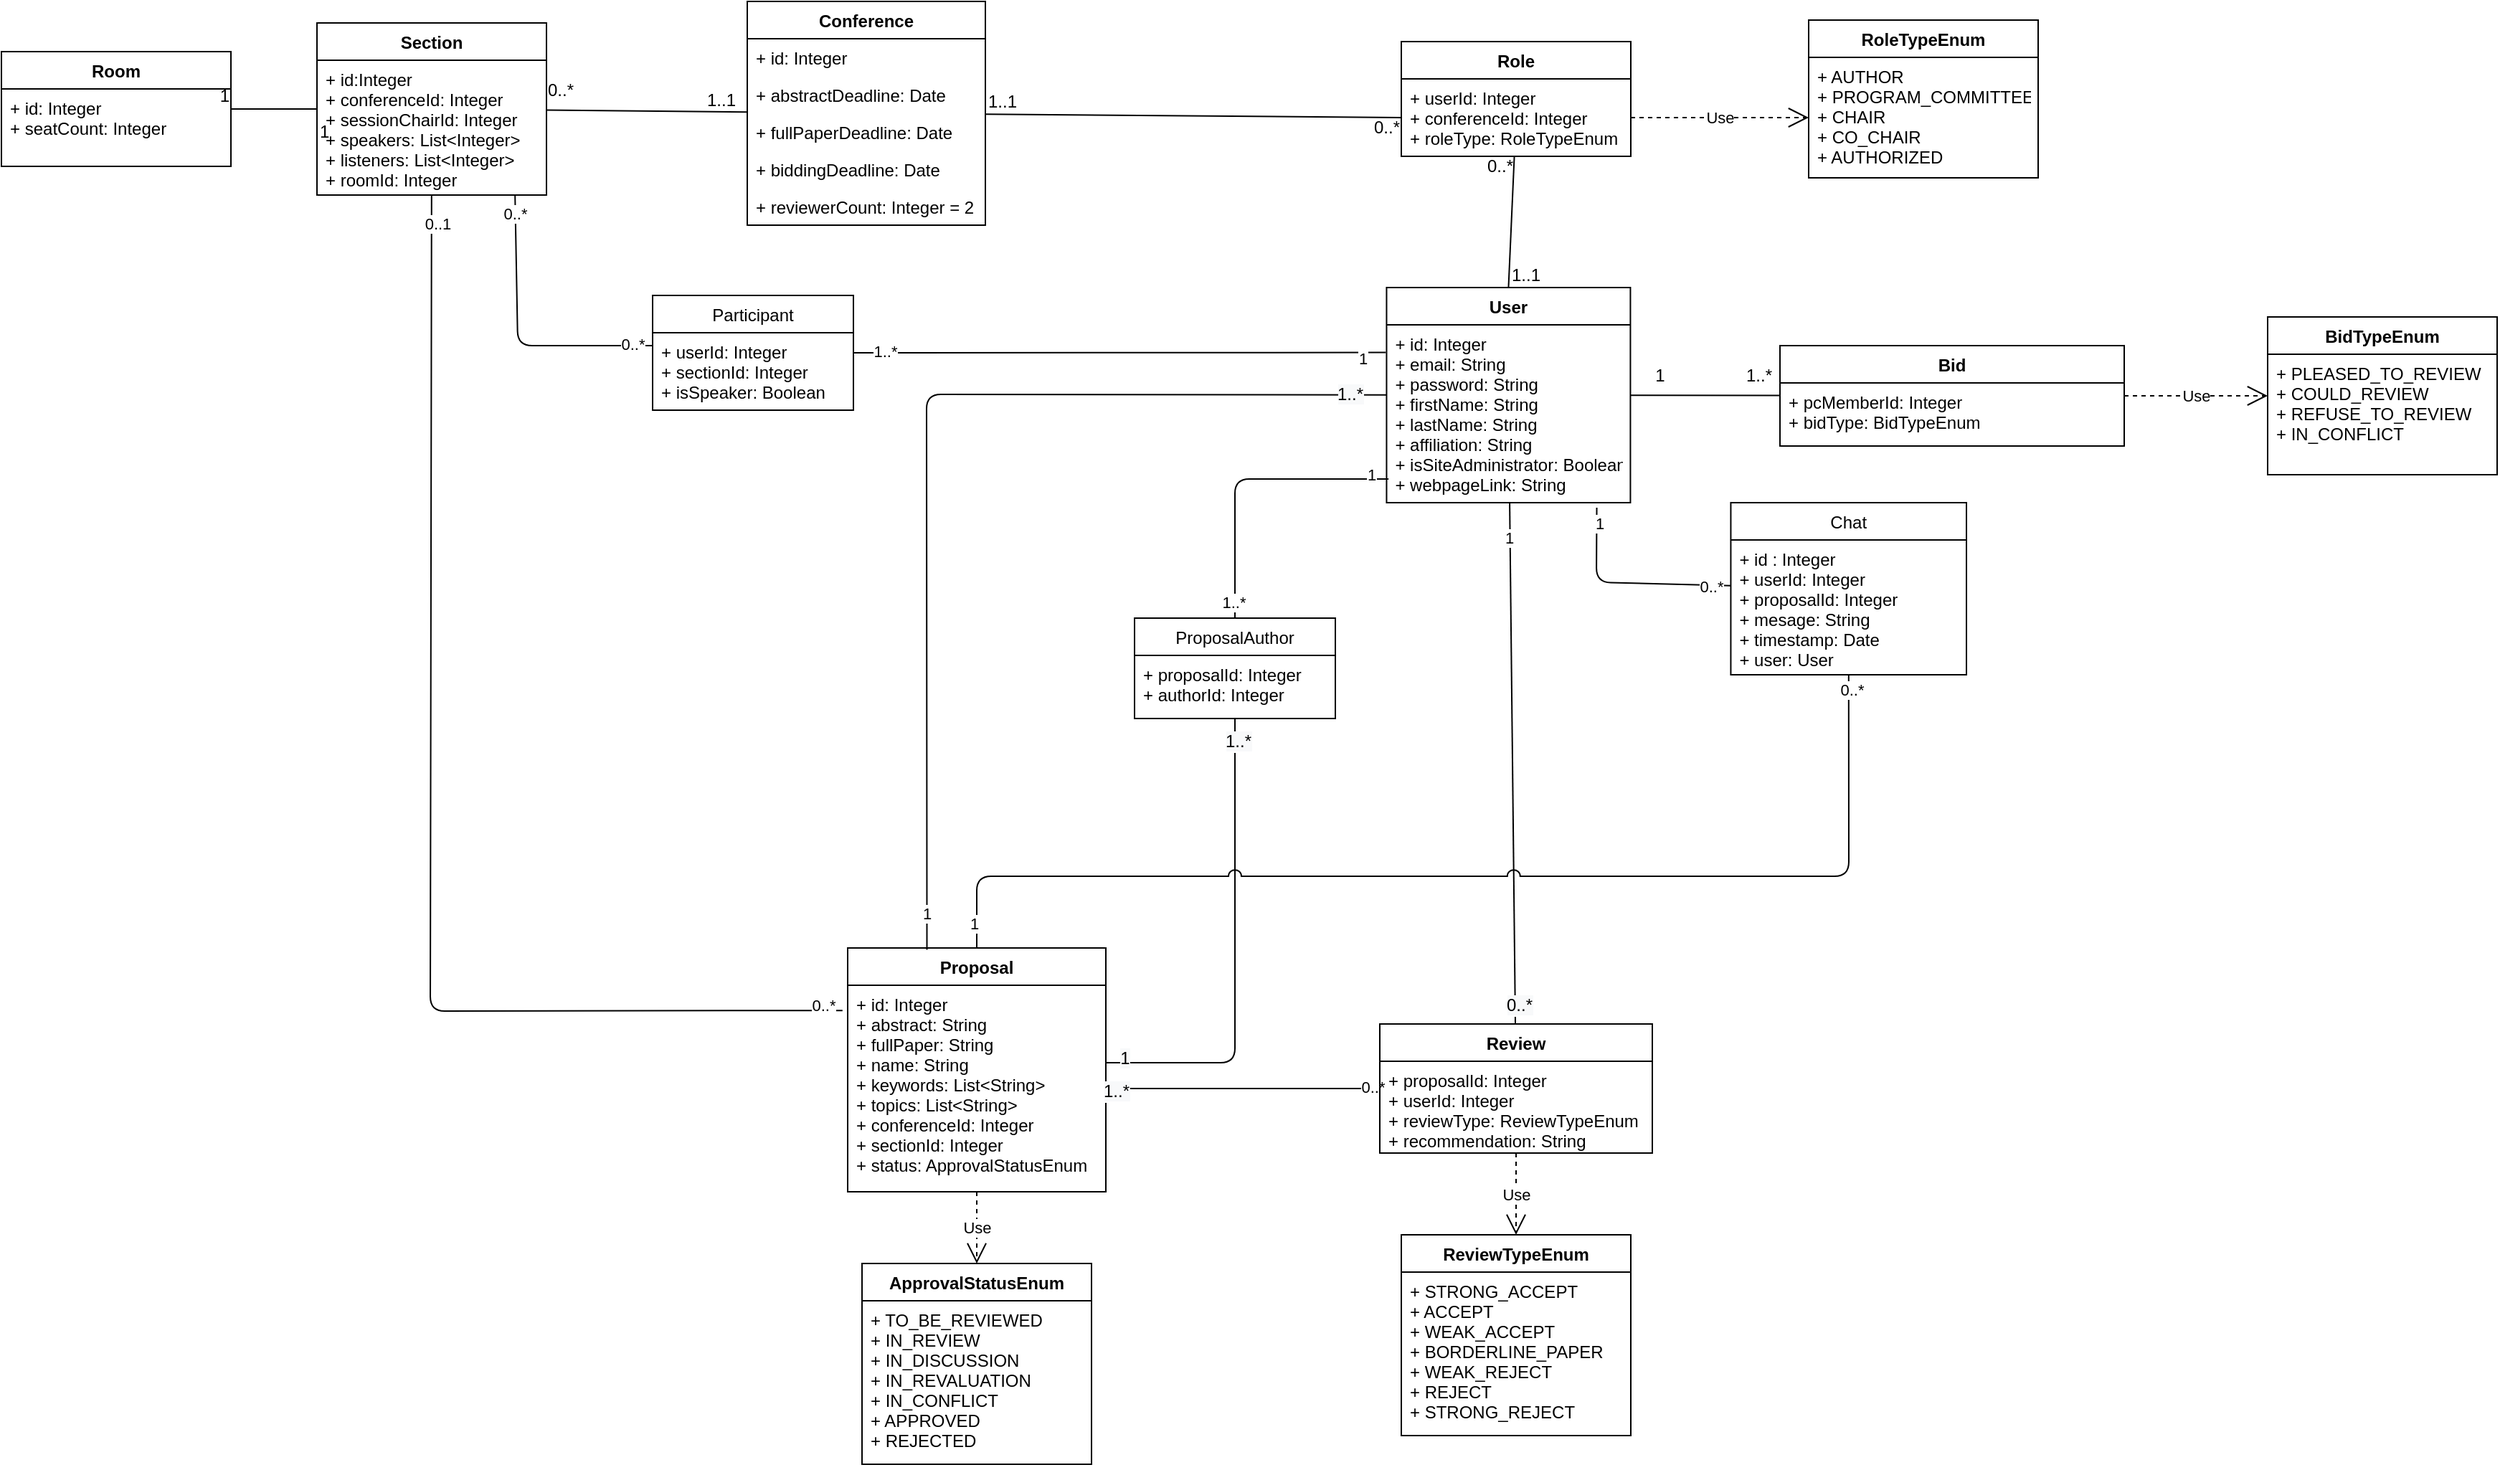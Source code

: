 <mxfile version="14.5.1" type="device" pages="4"><diagram id="GG6AqsygtLDfhbP4mIjr" name="Page-1"><mxGraphModel dx="2078" dy="685" grid="1" gridSize="10" guides="1" tooltips="1" connect="1" arrows="1" fold="1" page="1" pageScale="1" pageWidth="850" pageHeight="1100" math="0" shadow="0"><root><mxCell id="0"/><mxCell id="1" parent="0"/><mxCell id="g834VhNsW87qz59nteJP-1" value="User" style="swimlane;fontStyle=1;align=center;verticalAlign=top;childLayout=stackLayout;horizontal=1;startSize=26;horizontalStack=0;resizeParent=1;resizeParentMax=0;resizeLast=0;collapsible=1;marginBottom=0;" parent="1" vertex="1"><mxGeometry x="485.719" y="1119.449" width="170" height="150" as="geometry"/></mxCell><mxCell id="g834VhNsW87qz59nteJP-2" value="+ id: Integer&#10;+ email: String&#10;+ password: String&#10;+ firstName: String&#10;+ lastName: String&#10;+ affiliation: String&#10;+ isSiteAdministrator: Boolean&#10;+ webpageLink: String" style="text;strokeColor=none;fillColor=none;align=left;verticalAlign=top;spacingLeft=4;spacingRight=4;overflow=hidden;rotatable=0;points=[[0,0.5],[1,0.5]];portConstraint=eastwest;" parent="g834VhNsW87qz59nteJP-1" vertex="1"><mxGeometry y="26" width="170" height="124" as="geometry"/></mxCell><mxCell id="g834VhNsW87qz59nteJP-3" value="Role" style="swimlane;fontStyle=1;align=center;verticalAlign=top;childLayout=stackLayout;horizontal=1;startSize=26;horizontalStack=0;resizeParent=1;resizeParentMax=0;resizeLast=0;collapsible=1;marginBottom=0;" parent="1" vertex="1"><mxGeometry x="496" y="948" width="160" height="80" as="geometry"/></mxCell><mxCell id="g834VhNsW87qz59nteJP-4" value="+ userId: Integer&#10;+ conferenceId: Integer&#10;+ roleType: RoleTypeEnum" style="text;strokeColor=none;fillColor=none;align=left;verticalAlign=top;spacingLeft=4;spacingRight=4;overflow=hidden;rotatable=0;points=[[0,0.5],[1,0.5]];portConstraint=eastwest;" parent="g834VhNsW87qz59nteJP-3" vertex="1"><mxGeometry y="26" width="160" height="54" as="geometry"/></mxCell><mxCell id="g834VhNsW87qz59nteJP-5" value="RoleTypeEnum" style="swimlane;fontStyle=1;align=center;verticalAlign=top;childLayout=stackLayout;horizontal=1;startSize=26;horizontalStack=0;resizeParent=1;resizeParentMax=0;resizeLast=0;collapsible=1;marginBottom=0;" parent="1" vertex="1"><mxGeometry x="779.999" y="932.999" width="160" height="110" as="geometry"/></mxCell><mxCell id="g834VhNsW87qz59nteJP-6" value="+ AUTHOR&#10;+ PROGRAM_COMMITTEE&#10;+ CHAIR&#10;+ CO_CHAIR&#10;+ AUTHORIZED" style="text;strokeColor=none;fillColor=none;align=left;verticalAlign=top;spacingLeft=4;spacingRight=4;overflow=hidden;rotatable=0;points=[[0,0.5],[1,0.5]];portConstraint=eastwest;" parent="g834VhNsW87qz59nteJP-5" vertex="1"><mxGeometry y="26" width="160" height="84" as="geometry"/></mxCell><mxCell id="g834VhNsW87qz59nteJP-7" value="Use" style="endArrow=open;endSize=12;dashed=1;html=1;entryX=0;entryY=0.5;entryDx=0;entryDy=0;exitX=1;exitY=0.5;exitDx=0;exitDy=0;" parent="1" source="g834VhNsW87qz59nteJP-4" target="g834VhNsW87qz59nteJP-6" edge="1"><mxGeometry width="160" relative="1" as="geometry"><mxPoint x="955.719" y="1099.449" as="sourcePoint"/><mxPoint x="1115.719" y="1099.449" as="targetPoint"/></mxGeometry></mxCell><mxCell id="g834VhNsW87qz59nteJP-8" value="" style="endArrow=none;html=1;rounded=0;exitX=0.5;exitY=0;exitDx=0;exitDy=0;" parent="1" source="g834VhNsW87qz59nteJP-1" target="g834VhNsW87qz59nteJP-4" edge="1"><mxGeometry relative="1" as="geometry"><mxPoint x="655.719" y="1189.449" as="sourcePoint"/><mxPoint x="865.719" y="1269.449" as="targetPoint"/></mxGeometry></mxCell><mxCell id="g834VhNsW87qz59nteJP-9" value="1..1" style="resizable=0;html=1;align=left;verticalAlign=bottom;" parent="g834VhNsW87qz59nteJP-8" connectable="0" vertex="1"><mxGeometry x="-1" relative="1" as="geometry"/></mxCell><mxCell id="g834VhNsW87qz59nteJP-10" value="0..*" style="resizable=0;html=1;align=right;verticalAlign=bottom;" parent="g834VhNsW87qz59nteJP-8" connectable="0" vertex="1"><mxGeometry x="1" relative="1" as="geometry"><mxPoint y="15.55" as="offset"/></mxGeometry></mxCell><mxCell id="g834VhNsW87qz59nteJP-11" value="Section" style="swimlane;fontStyle=1;align=center;verticalAlign=top;childLayout=stackLayout;horizontal=1;startSize=26;horizontalStack=0;resizeParent=1;resizeParentMax=0;resizeLast=0;collapsible=1;marginBottom=0;" parent="1" vertex="1"><mxGeometry x="-260.001" y="934.999" width="160" height="120" as="geometry"/></mxCell><mxCell id="g834VhNsW87qz59nteJP-12" value="+ id:Integer&#10;+ conferenceId: Integer&#10;+ sessionChairId: Integer&#10;+ speakers: List&lt;Integer&gt;&#10;+ listeners: List&lt;Integer&gt;&#10;+ roomId: Integer&#10;" style="text;strokeColor=none;fillColor=none;align=left;verticalAlign=top;spacingLeft=4;spacingRight=4;overflow=hidden;rotatable=0;points=[[0,0.5],[1,0.5]];portConstraint=eastwest;" parent="g834VhNsW87qz59nteJP-11" vertex="1"><mxGeometry y="26" width="160" height="94" as="geometry"/></mxCell><mxCell id="g834VhNsW87qz59nteJP-13" value="Room" style="swimlane;fontStyle=1;align=center;verticalAlign=top;childLayout=stackLayout;horizontal=1;startSize=26;horizontalStack=0;resizeParent=1;resizeParentMax=0;resizeLast=0;collapsible=1;marginBottom=0;" parent="1" vertex="1"><mxGeometry x="-480.001" y="954.999" width="160" height="80" as="geometry"/></mxCell><mxCell id="g834VhNsW87qz59nteJP-14" value="+ id: Integer&#10;+ seatCount: Integer&#10;" style="text;strokeColor=none;fillColor=none;align=left;verticalAlign=top;spacingLeft=4;spacingRight=4;overflow=hidden;rotatable=0;points=[[0,0.5],[1,0.5]];portConstraint=eastwest;" parent="g834VhNsW87qz59nteJP-13" vertex="1"><mxGeometry y="26" width="160" height="54" as="geometry"/></mxCell><mxCell id="g834VhNsW87qz59nteJP-15" value="" style="endArrow=none;html=1;rounded=0;" parent="1" target="g834VhNsW87qz59nteJP-13" edge="1" source="g834VhNsW87qz59nteJP-11"><mxGeometry relative="1" as="geometry"><mxPoint x="607" y="883" as="sourcePoint"/><mxPoint x="695.719" y="880.199" as="targetPoint"/></mxGeometry></mxCell><mxCell id="g834VhNsW87qz59nteJP-16" value="1" style="resizable=0;html=1;align=left;verticalAlign=bottom;" parent="g834VhNsW87qz59nteJP-15" connectable="0" vertex="1"><mxGeometry x="-1" relative="1" as="geometry"><mxPoint y="25" as="offset"/></mxGeometry></mxCell><mxCell id="g834VhNsW87qz59nteJP-17" value="1" style="resizable=0;html=1;align=right;verticalAlign=bottom;" parent="g834VhNsW87qz59nteJP-15" connectable="0" vertex="1"><mxGeometry x="1" relative="1" as="geometry"/></mxCell><mxCell id="g834VhNsW87qz59nteJP-18" value="Proposal" style="swimlane;fontStyle=1;align=center;verticalAlign=top;childLayout=stackLayout;horizontal=1;startSize=26;horizontalStack=0;resizeParent=1;resizeParentMax=0;resizeLast=0;collapsible=1;marginBottom=0;" parent="1" vertex="1"><mxGeometry x="109.999" y="1579.999" width="180" height="170" as="geometry"/></mxCell><mxCell id="g834VhNsW87qz59nteJP-19" value="+ id: Integer&#10;+ abstract: String&#10;+ fullPaper: String &#10;+ name: String&#10;+ keywords: List&lt;String&gt;&#10;+ topics: List&lt;String&gt;&#10;+ conferenceId: Integer&#10;+ sectionId: Integer&#10;+ status: ApprovalStatusEnum" style="text;strokeColor=none;fillColor=none;align=left;verticalAlign=top;spacingLeft=4;spacingRight=4;overflow=hidden;rotatable=0;points=[[0,0.5],[1,0.5]];portConstraint=eastwest;" parent="g834VhNsW87qz59nteJP-18" vertex="1"><mxGeometry y="26" width="180" height="144" as="geometry"/></mxCell><mxCell id="g834VhNsW87qz59nteJP-20" value="" style="endArrow=none;html=1;" parent="1" source="g834VhNsW87qz59nteJP-19" target="hiLgAAjqo2p2d0UoPlWK-3" edge="1"><mxGeometry width="50" height="50" relative="1" as="geometry"><mxPoint x="535.719" y="1369.449" as="sourcePoint"/><mxPoint x="200" y="1190" as="targetPoint"/></mxGeometry></mxCell><mxCell id="1naUKeg1h9fFVCs8XOtW-30" value="&lt;span style=&quot;font-size: 12px ; background-color: rgb(248 , 249 , 250)&quot;&gt;1..*&lt;/span&gt;" style="edgeLabel;html=1;align=center;verticalAlign=middle;resizable=0;points=[];" vertex="1" connectable="0" parent="g834VhNsW87qz59nteJP-20"><mxGeometry x="-0.928" y="-2" relative="1" as="geometry"><mxPoint as="offset"/></mxGeometry></mxCell><mxCell id="1naUKeg1h9fFVCs8XOtW-34" value="0..*" style="edgeLabel;html=1;align=center;verticalAlign=middle;resizable=0;points=[];" vertex="1" connectable="0" parent="g834VhNsW87qz59nteJP-20"><mxGeometry x="0.946" y="1" relative="1" as="geometry"><mxPoint as="offset"/></mxGeometry></mxCell><mxCell id="KxZNjayiXMGlEHQeYQtg-1" value="Conference" style="swimlane;fontStyle=1;childLayout=stackLayout;horizontal=1;startSize=26;fillColor=none;horizontalStack=0;resizeParent=1;resizeParentMax=0;resizeLast=0;collapsible=1;marginBottom=0;" parent="1" vertex="1"><mxGeometry x="40" y="920" width="166" height="156" as="geometry"/></mxCell><mxCell id="KxZNjayiXMGlEHQeYQtg-2" value="+ id: Integer" style="text;strokeColor=none;fillColor=none;align=left;verticalAlign=top;spacingLeft=4;spacingRight=4;overflow=hidden;rotatable=0;points=[[0,0.5],[1,0.5]];portConstraint=eastwest;" parent="KxZNjayiXMGlEHQeYQtg-1" vertex="1"><mxGeometry y="26" width="166" height="26" as="geometry"/></mxCell><mxCell id="KxZNjayiXMGlEHQeYQtg-5" value="+ abstractDeadline: Date" style="text;strokeColor=none;fillColor=none;align=left;verticalAlign=top;spacingLeft=4;spacingRight=4;overflow=hidden;rotatable=0;points=[[0,0.5],[1,0.5]];portConstraint=eastwest;" parent="KxZNjayiXMGlEHQeYQtg-1" vertex="1"><mxGeometry y="52" width="166" height="26" as="geometry"/></mxCell><mxCell id="KxZNjayiXMGlEHQeYQtg-6" value="+ fullPaperDeadline: Date" style="text;strokeColor=none;fillColor=none;align=left;verticalAlign=top;spacingLeft=4;spacingRight=4;overflow=hidden;rotatable=0;points=[[0,0.5],[1,0.5]];portConstraint=eastwest;" parent="KxZNjayiXMGlEHQeYQtg-1" vertex="1"><mxGeometry y="78" width="166" height="26" as="geometry"/></mxCell><mxCell id="KxZNjayiXMGlEHQeYQtg-7" value="+ biddingDeadline: Date" style="text;strokeColor=none;fillColor=none;align=left;verticalAlign=top;spacingLeft=4;spacingRight=4;overflow=hidden;rotatable=0;points=[[0,0.5],[1,0.5]];portConstraint=eastwest;" parent="KxZNjayiXMGlEHQeYQtg-1" vertex="1"><mxGeometry y="104" width="166" height="26" as="geometry"/></mxCell><mxCell id="KxZNjayiXMGlEHQeYQtg-8" value="+ reviewerCount: Integer = 2" style="text;strokeColor=none;fillColor=none;align=left;verticalAlign=top;spacingLeft=4;spacingRight=4;overflow=hidden;rotatable=0;points=[[0,0.5],[1,0.5]];portConstraint=eastwest;" parent="KxZNjayiXMGlEHQeYQtg-1" vertex="1"><mxGeometry y="130" width="166" height="26" as="geometry"/></mxCell><mxCell id="KxZNjayiXMGlEHQeYQtg-9" value="" style="endArrow=none;html=1;rounded=0;entryX=0;entryY=0.5;entryDx=0;entryDy=0;" parent="1" source="KxZNjayiXMGlEHQeYQtg-1" target="g834VhNsW87qz59nteJP-4" edge="1"><mxGeometry relative="1" as="geometry"><mxPoint x="409.999" y="1073.949" as="sourcePoint"/><mxPoint x="410.0" y="1008.95" as="targetPoint"/></mxGeometry></mxCell><mxCell id="KxZNjayiXMGlEHQeYQtg-10" value="1..1" style="resizable=0;html=1;align=left;verticalAlign=bottom;" parent="KxZNjayiXMGlEHQeYQtg-9" connectable="0" vertex="1"><mxGeometry x="-1" relative="1" as="geometry"/></mxCell><mxCell id="KxZNjayiXMGlEHQeYQtg-11" value="0..*" style="resizable=0;html=1;align=right;verticalAlign=bottom;" parent="KxZNjayiXMGlEHQeYQtg-9" connectable="0" vertex="1"><mxGeometry x="1" relative="1" as="geometry"><mxPoint y="15.55" as="offset"/></mxGeometry></mxCell><mxCell id="KxZNjayiXMGlEHQeYQtg-14" value="" style="endArrow=none;html=1;rounded=0;" parent="1" source="KxZNjayiXMGlEHQeYQtg-1" target="g834VhNsW87qz59nteJP-11" edge="1"><mxGeometry relative="1" as="geometry"><mxPoint x="252.499" y="949.999" as="sourcePoint"/><mxPoint x="252.5" y="885" as="targetPoint"/><Array as="points"/></mxGeometry></mxCell><mxCell id="KxZNjayiXMGlEHQeYQtg-15" value="1..1" style="resizable=0;html=1;align=left;verticalAlign=bottom;" parent="KxZNjayiXMGlEHQeYQtg-14" connectable="0" vertex="1"><mxGeometry x="-1" relative="1" as="geometry"><mxPoint x="-30" as="offset"/></mxGeometry></mxCell><mxCell id="KxZNjayiXMGlEHQeYQtg-16" value="0..*" style="resizable=0;html=1;align=right;verticalAlign=bottom;" parent="KxZNjayiXMGlEHQeYQtg-14" connectable="0" vertex="1"><mxGeometry x="1" relative="1" as="geometry"><mxPoint x="19.99" y="-5.79" as="offset"/></mxGeometry></mxCell><mxCell id="hiLgAAjqo2p2d0UoPlWK-1" value="Bid" style="swimlane;fontStyle=1;align=center;verticalAlign=top;childLayout=stackLayout;horizontal=1;startSize=26;horizontalStack=0;resizeParent=1;resizeParentMax=0;resizeLast=0;collapsible=1;marginBottom=0;" parent="1" vertex="1"><mxGeometry x="760" y="1160" width="240" height="70" as="geometry"/></mxCell><mxCell id="hiLgAAjqo2p2d0UoPlWK-2" value="+ pcMemberId: Integer&#10;+ bidType: BidTypeEnum" style="text;strokeColor=none;fillColor=none;align=left;verticalAlign=top;spacingLeft=4;spacingRight=4;overflow=hidden;rotatable=0;points=[[0,0.5],[1,0.5]];portConstraint=eastwest;" parent="hiLgAAjqo2p2d0UoPlWK-1" vertex="1"><mxGeometry y="26" width="240" height="44" as="geometry"/></mxCell><mxCell id="hiLgAAjqo2p2d0UoPlWK-3" value="Review" style="swimlane;fontStyle=1;align=center;verticalAlign=top;childLayout=stackLayout;horizontal=1;startSize=26;horizontalStack=0;resizeParent=1;resizeParentMax=0;resizeLast=0;collapsible=1;marginBottom=0;" parent="1" vertex="1"><mxGeometry x="481" y="1633" width="190" height="90" as="geometry"/></mxCell><mxCell id="hiLgAAjqo2p2d0UoPlWK-4" value="+ proposalId: Integer&#10;+ userId: Integer&#10;+ reviewType: ReviewTypeEnum&#10;+ recommendation: String" style="text;strokeColor=none;fillColor=none;align=left;verticalAlign=top;spacingLeft=4;spacingRight=4;overflow=hidden;rotatable=0;points=[[0,0.5],[1,0.5]];portConstraint=eastwest;" parent="hiLgAAjqo2p2d0UoPlWK-3" vertex="1"><mxGeometry y="26" width="190" height="64" as="geometry"/></mxCell><mxCell id="hiLgAAjqo2p2d0UoPlWK-5" value="ReviewTypeEnum" style="swimlane;fontStyle=1;align=center;verticalAlign=top;childLayout=stackLayout;horizontal=1;startSize=26;horizontalStack=0;resizeParent=1;resizeParentMax=0;resizeLast=0;collapsible=1;marginBottom=0;" parent="1" vertex="1"><mxGeometry x="496" y="1780" width="160" height="140" as="geometry"/></mxCell><mxCell id="hiLgAAjqo2p2d0UoPlWK-6" value="+ STRONG_ACCEPT&#10;+ ACCEPT&#10;+ WEAK_ACCEPT&#10;+ BORDERLINE_PAPER&#10;+ WEAK_REJECT&#10;+ REJECT&#10;+ STRONG_REJECT" style="text;strokeColor=none;fillColor=none;align=left;verticalAlign=top;spacingLeft=4;spacingRight=4;overflow=hidden;rotatable=0;points=[[0,0.5],[1,0.5]];portConstraint=eastwest;" parent="hiLgAAjqo2p2d0UoPlWK-5" vertex="1"><mxGeometry y="26" width="160" height="114" as="geometry"/></mxCell><mxCell id="hiLgAAjqo2p2d0UoPlWK-7" value="Use" style="endArrow=open;endSize=12;dashed=1;html=1;" parent="1" source="hiLgAAjqo2p2d0UoPlWK-3" target="hiLgAAjqo2p2d0UoPlWK-5" edge="1"><mxGeometry width="160" relative="1" as="geometry"><mxPoint x="953" y="951.45" as="sourcePoint"/><mxPoint x="1113" y="951.45" as="targetPoint"/></mxGeometry></mxCell><mxCell id="hiLgAAjqo2p2d0UoPlWK-8" value="BidTypeEnum" style="swimlane;fontStyle=1;align=center;verticalAlign=top;childLayout=stackLayout;horizontal=1;startSize=26;horizontalStack=0;resizeParent=1;resizeParentMax=0;resizeLast=0;collapsible=1;marginBottom=0;" parent="1" vertex="1"><mxGeometry x="1100" y="1140" width="160" height="110" as="geometry"/></mxCell><mxCell id="hiLgAAjqo2p2d0UoPlWK-9" value="+ PLEASED_TO_REVIEW&#10;+ COULD_REVIEW&#10;+ REFUSE_TO_REVIEW&#10;+ IN_CONFLICT" style="text;strokeColor=none;fillColor=none;align=left;verticalAlign=top;spacingLeft=4;spacingRight=4;overflow=hidden;rotatable=0;points=[[0,0.5],[1,0.5]];portConstraint=eastwest;" parent="hiLgAAjqo2p2d0UoPlWK-8" vertex="1"><mxGeometry y="26" width="160" height="84" as="geometry"/></mxCell><mxCell id="hiLgAAjqo2p2d0UoPlWK-10" value="Use" style="endArrow=open;endSize=12;dashed=1;html=1;" parent="1" source="hiLgAAjqo2p2d0UoPlWK-1" target="hiLgAAjqo2p2d0UoPlWK-8" edge="1"><mxGeometry width="160" relative="1" as="geometry"><mxPoint x="1223" y="1031.45" as="sourcePoint"/><mxPoint x="1383" y="1031.45" as="targetPoint"/></mxGeometry></mxCell><mxCell id="hiLgAAjqo2p2d0UoPlWK-13" value="" style="endArrow=none;html=1;" parent="1" source="g834VhNsW87qz59nteJP-1" target="hiLgAAjqo2p2d0UoPlWK-1" edge="1"><mxGeometry width="50" height="50" relative="1" as="geometry"><mxPoint x="1423" y="1171.45" as="sourcePoint"/><mxPoint x="1353" y="1091.45" as="targetPoint"/></mxGeometry></mxCell><mxCell id="hiLgAAjqo2p2d0UoPlWK-14" value="1" style="text;html=1;align=center;verticalAlign=middle;resizable=0;points=[];autosize=1;" parent="1" vertex="1"><mxGeometry x="665.72" y="1171.45" width="20" height="20" as="geometry"/></mxCell><mxCell id="hiLgAAjqo2p2d0UoPlWK-15" value="1..*" style="text;html=1;align=center;verticalAlign=middle;resizable=0;points=[];autosize=1;" parent="1" vertex="1"><mxGeometry x="730" y="1171.45" width="30" height="20" as="geometry"/></mxCell><mxCell id="hiLgAAjqo2p2d0UoPlWK-16" value="" style="endArrow=none;html=1;" parent="1" source="hiLgAAjqo2p2d0UoPlWK-3" target="g834VhNsW87qz59nteJP-1" edge="1"><mxGeometry width="50" height="50" relative="1" as="geometry"><mxPoint x="280" y="1260" as="sourcePoint"/><mxPoint x="330" y="1210" as="targetPoint"/></mxGeometry></mxCell><mxCell id="1naUKeg1h9fFVCs8XOtW-28" value="&lt;span style=&quot;font-size: 12px ; background-color: rgb(248 , 249 , 250)&quot;&gt;0..*&lt;/span&gt;" style="edgeLabel;html=1;align=center;verticalAlign=middle;resizable=0;points=[];" vertex="1" connectable="0" parent="hiLgAAjqo2p2d0UoPlWK-16"><mxGeometry x="-0.928" y="-2" relative="1" as="geometry"><mxPoint as="offset"/></mxGeometry></mxCell><mxCell id="1naUKeg1h9fFVCs8XOtW-35" value="1" style="edgeLabel;html=1;align=center;verticalAlign=middle;resizable=0;points=[];" vertex="1" connectable="0" parent="hiLgAAjqo2p2d0UoPlWK-16"><mxGeometry x="0.865" y="1" relative="1" as="geometry"><mxPoint as="offset"/></mxGeometry></mxCell><mxCell id="hiLgAAjqo2p2d0UoPlWK-17" value="" style="endArrow=none;html=1;entryX=0.307;entryY=0.007;entryDx=0;entryDy=0;entryPerimeter=0;" parent="1" target="g834VhNsW87qz59nteJP-18" edge="1" source="g834VhNsW87qz59nteJP-1"><mxGeometry width="50" height="50" relative="1" as="geometry"><mxPoint x="129" y="1150" as="sourcePoint"/><mxPoint x="400" y="1430" as="targetPoint"/><Array as="points"><mxPoint x="165" y="1194"/></Array></mxGeometry></mxCell><mxCell id="1naUKeg1h9fFVCs8XOtW-29" value="&lt;span style=&quot;font-size: 12px ; background-color: rgb(248 , 249 , 250)&quot;&gt;1..*&lt;/span&gt;" style="edgeLabel;html=1;align=center;verticalAlign=middle;resizable=0;points=[];" vertex="1" connectable="0" parent="hiLgAAjqo2p2d0UoPlWK-17"><mxGeometry x="-0.927" y="-1" relative="1" as="geometry"><mxPoint as="offset"/></mxGeometry></mxCell><mxCell id="1naUKeg1h9fFVCs8XOtW-33" value="1" style="edgeLabel;html=1;align=center;verticalAlign=middle;resizable=0;points=[];" vertex="1" connectable="0" parent="hiLgAAjqo2p2d0UoPlWK-17"><mxGeometry x="0.927" relative="1" as="geometry"><mxPoint as="offset"/></mxGeometry></mxCell><mxCell id="1naUKeg1h9fFVCs8XOtW-3" value="Chat" style="swimlane;fontStyle=0;childLayout=stackLayout;horizontal=1;startSize=26;fillColor=none;horizontalStack=0;resizeParent=1;resizeParentMax=0;resizeLast=0;collapsible=1;marginBottom=0;" vertex="1" parent="1"><mxGeometry x="725.72" y="1269.45" width="164.28" height="120" as="geometry"/></mxCell><mxCell id="1naUKeg1h9fFVCs8XOtW-4" value="+ id : Integer&#10;+ userId: Integer&#10;+ proposalId: Integer&#10;+ mesage: String&#10;+ timestamp: Date&#10;+ user: User" style="text;strokeColor=none;fillColor=none;align=left;verticalAlign=top;spacingLeft=4;spacingRight=4;overflow=hidden;rotatable=0;points=[[0,0.5],[1,0.5]];portConstraint=eastwest;" vertex="1" parent="1naUKeg1h9fFVCs8XOtW-3"><mxGeometry y="26" width="164.28" height="94" as="geometry"/></mxCell><mxCell id="1naUKeg1h9fFVCs8XOtW-9" value="" style="endArrow=none;html=1;entryX=0.862;entryY=1.029;entryDx=0;entryDy=0;entryPerimeter=0;" edge="1" parent="1" source="1naUKeg1h9fFVCs8XOtW-3" target="g834VhNsW87qz59nteJP-2"><mxGeometry width="50" height="50" relative="1" as="geometry"><mxPoint x="686.059" y="1489.259" as="sourcePoint"/><mxPoint x="685.719" y="1279.453" as="targetPoint"/><Array as="points"><mxPoint x="632" y="1325"/></Array></mxGeometry></mxCell><mxCell id="1naUKeg1h9fFVCs8XOtW-64" value="1" style="edgeLabel;html=1;align=center;verticalAlign=middle;resizable=0;points=[];" vertex="1" connectable="0" parent="1naUKeg1h9fFVCs8XOtW-9"><mxGeometry x="0.859" y="-2" relative="1" as="geometry"><mxPoint as="offset"/></mxGeometry></mxCell><mxCell id="1naUKeg1h9fFVCs8XOtW-65" value="0..*" style="edgeLabel;html=1;align=center;verticalAlign=middle;resizable=0;points=[];" vertex="1" connectable="0" parent="1naUKeg1h9fFVCs8XOtW-9"><mxGeometry x="-0.818" y="1" relative="1" as="geometry"><mxPoint as="offset"/></mxGeometry></mxCell><mxCell id="1naUKeg1h9fFVCs8XOtW-13" value="ApprovalStatusEnum" style="swimlane;fontStyle=1;align=center;verticalAlign=top;childLayout=stackLayout;horizontal=1;startSize=26;horizontalStack=0;resizeParent=1;resizeParentMax=0;resizeLast=0;collapsible=1;marginBottom=0;" vertex="1" parent="1"><mxGeometry x="120" y="1800" width="160" height="140" as="geometry"/></mxCell><mxCell id="1naUKeg1h9fFVCs8XOtW-14" value="+ TO_BE_REVIEWED&#10;+ IN_REVIEW&#10;+ IN_DISCUSSION&#10;+ IN_REVALUATION&#10;+ IN_CONFLICT&#10;+ APPROVED&#10;+ REJECTED" style="text;strokeColor=none;fillColor=none;align=left;verticalAlign=top;spacingLeft=4;spacingRight=4;overflow=hidden;rotatable=0;points=[[0,0.5],[1,0.5]];portConstraint=eastwest;" vertex="1" parent="1naUKeg1h9fFVCs8XOtW-13"><mxGeometry y="26" width="160" height="114" as="geometry"/></mxCell><mxCell id="1naUKeg1h9fFVCs8XOtW-15" value="Use" style="endArrow=open;endSize=12;dashed=1;html=1;" edge="1" parent="1" source="g834VhNsW87qz59nteJP-18" target="1naUKeg1h9fFVCs8XOtW-13"><mxGeometry width="160" relative="1" as="geometry"><mxPoint x="595" y="1710" as="sourcePoint"/><mxPoint x="695" y="1710" as="targetPoint"/></mxGeometry></mxCell><mxCell id="1naUKeg1h9fFVCs8XOtW-18" value="Participant" style="swimlane;fontStyle=0;childLayout=stackLayout;horizontal=1;startSize=26;fillColor=none;horizontalStack=0;resizeParent=1;resizeParentMax=0;resizeLast=0;collapsible=1;marginBottom=0;" vertex="1" parent="1"><mxGeometry x="-26" y="1125" width="140" height="80" as="geometry"/></mxCell><mxCell id="1naUKeg1h9fFVCs8XOtW-19" value="+ userId: Integer&#10;+ sectionId: Integer&#10;+ isSpeaker: Boolean" style="text;strokeColor=none;fillColor=none;align=left;verticalAlign=top;spacingLeft=4;spacingRight=4;overflow=hidden;rotatable=0;points=[[0,0.5],[1,0.5]];portConstraint=eastwest;" vertex="1" parent="1naUKeg1h9fFVCs8XOtW-18"><mxGeometry y="26" width="140" height="54" as="geometry"/></mxCell><mxCell id="1naUKeg1h9fFVCs8XOtW-40" value="" style="endArrow=none;html=1;exitX=-0.02;exitY=0.122;exitDx=0;exitDy=0;exitPerimeter=0;" edge="1" parent="1" source="g834VhNsW87qz59nteJP-19" target="g834VhNsW87qz59nteJP-11"><mxGeometry width="50" height="50" relative="1" as="geometry"><mxPoint x="10" y="1500" as="sourcePoint"/><mxPoint x="-100" y="1130" as="targetPoint"/><Array as="points"><mxPoint x="-181" y="1624"/></Array></mxGeometry></mxCell><mxCell id="1naUKeg1h9fFVCs8XOtW-41" value="0..*" style="edgeLabel;html=1;align=center;verticalAlign=middle;resizable=0;points=[];" vertex="1" connectable="0" parent="1naUKeg1h9fFVCs8XOtW-40"><mxGeometry x="-0.967" y="-4" relative="1" as="geometry"><mxPoint as="offset"/></mxGeometry></mxCell><mxCell id="1naUKeg1h9fFVCs8XOtW-42" value="0..1" style="edgeLabel;html=1;align=center;verticalAlign=middle;resizable=0;points=[];" vertex="1" connectable="0" parent="1naUKeg1h9fFVCs8XOtW-40"><mxGeometry x="0.955" y="-4" relative="1" as="geometry"><mxPoint as="offset"/></mxGeometry></mxCell><mxCell id="1naUKeg1h9fFVCs8XOtW-44" value="ProposalAuthor" style="swimlane;fontStyle=0;childLayout=stackLayout;horizontal=1;startSize=26;fillColor=none;horizontalStack=0;resizeParent=1;resizeParentMax=0;resizeLast=0;collapsible=1;marginBottom=0;" vertex="1" parent="1"><mxGeometry x="310" y="1350" width="140" height="70" as="geometry"/></mxCell><mxCell id="1naUKeg1h9fFVCs8XOtW-45" value="+ proposalId: Integer&#10;+ authorId: Integer" style="text;strokeColor=none;fillColor=none;align=left;verticalAlign=top;spacingLeft=4;spacingRight=4;overflow=hidden;rotatable=0;points=[[0,0.5],[1,0.5]];portConstraint=eastwest;" vertex="1" parent="1naUKeg1h9fFVCs8XOtW-44"><mxGeometry y="26" width="140" height="44" as="geometry"/></mxCell><mxCell id="1naUKeg1h9fFVCs8XOtW-48" value="" style="endArrow=none;html=1;" edge="1" parent="1" target="1naUKeg1h9fFVCs8XOtW-44"><mxGeometry width="50" height="50" relative="1" as="geometry"><mxPoint x="290" y="1660" as="sourcePoint"/><mxPoint x="390" y="1490" as="targetPoint"/><Array as="points"><mxPoint x="380" y="1660"/></Array></mxGeometry></mxCell><mxCell id="1naUKeg1h9fFVCs8XOtW-51" value="&lt;span style=&quot;font-size: 12px ; background-color: rgb(248 , 249 , 250)&quot;&gt;1&lt;/span&gt;" style="edgeLabel;html=1;align=center;verticalAlign=middle;resizable=0;points=[];" vertex="1" connectable="0" parent="1naUKeg1h9fFVCs8XOtW-48"><mxGeometry x="-0.921" y="3" relative="1" as="geometry"><mxPoint as="offset"/></mxGeometry></mxCell><mxCell id="1naUKeg1h9fFVCs8XOtW-52" value="&lt;span style=&quot;font-size: 12px ; background-color: rgb(248 , 249 , 250)&quot;&gt;1..*&lt;/span&gt;" style="edgeLabel;html=1;align=center;verticalAlign=middle;resizable=0;points=[];" vertex="1" connectable="0" parent="1naUKeg1h9fFVCs8XOtW-48"><mxGeometry x="0.903" y="-2" relative="1" as="geometry"><mxPoint as="offset"/></mxGeometry></mxCell><mxCell id="1naUKeg1h9fFVCs8XOtW-53" value="" style="endArrow=none;html=1;entryX=0.008;entryY=0.867;entryDx=0;entryDy=0;entryPerimeter=0;" edge="1" parent="1" source="1naUKeg1h9fFVCs8XOtW-44" target="g834VhNsW87qz59nteJP-2"><mxGeometry width="50" height="50" relative="1" as="geometry"><mxPoint x="310" y="1330" as="sourcePoint"/><mxPoint x="380" y="1260" as="targetPoint"/><Array as="points"><mxPoint x="380" y="1253"/></Array></mxGeometry></mxCell><mxCell id="1naUKeg1h9fFVCs8XOtW-54" value="1..*" style="edgeLabel;html=1;align=center;verticalAlign=middle;resizable=0;points=[];" vertex="1" connectable="0" parent="1naUKeg1h9fFVCs8XOtW-53"><mxGeometry x="-0.892" y="1" relative="1" as="geometry"><mxPoint as="offset"/></mxGeometry></mxCell><mxCell id="1naUKeg1h9fFVCs8XOtW-55" value="1" style="edgeLabel;html=1;align=center;verticalAlign=middle;resizable=0;points=[];" vertex="1" connectable="0" parent="1naUKeg1h9fFVCs8XOtW-53"><mxGeometry x="0.882" y="3" relative="1" as="geometry"><mxPoint as="offset"/></mxGeometry></mxCell><mxCell id="1naUKeg1h9fFVCs8XOtW-57" value="" style="endArrow=none;html=1;exitX=-0.003;exitY=0.156;exitDx=0;exitDy=0;exitPerimeter=0;" edge="1" parent="1" source="g834VhNsW87qz59nteJP-2" target="1naUKeg1h9fFVCs8XOtW-18"><mxGeometry width="50" height="50" relative="1" as="geometry"><mxPoint x="-110" y="1290" as="sourcePoint"/><mxPoint x="-60" y="1240" as="targetPoint"/></mxGeometry></mxCell><mxCell id="1naUKeg1h9fFVCs8XOtW-58" value="1..*" style="edgeLabel;html=1;align=center;verticalAlign=middle;resizable=0;points=[];" vertex="1" connectable="0" parent="1naUKeg1h9fFVCs8XOtW-57"><mxGeometry x="0.881" y="-1" relative="1" as="geometry"><mxPoint as="offset"/></mxGeometry></mxCell><mxCell id="1naUKeg1h9fFVCs8XOtW-60" value="1" style="edgeLabel;html=1;align=center;verticalAlign=middle;resizable=0;points=[];" vertex="1" connectable="0" parent="1naUKeg1h9fFVCs8XOtW-57"><mxGeometry x="-0.91" y="4" relative="1" as="geometry"><mxPoint as="offset"/></mxGeometry></mxCell><mxCell id="1naUKeg1h9fFVCs8XOtW-61" value="" style="endArrow=none;html=1;entryX=0.863;entryY=1;entryDx=0;entryDy=0;entryPerimeter=0;" edge="1" parent="1" target="g834VhNsW87qz59nteJP-12"><mxGeometry width="50" height="50" relative="1" as="geometry"><mxPoint x="-26" y="1160" as="sourcePoint"/><mxPoint x="-140" y="1160" as="targetPoint"/><Array as="points"><mxPoint x="-120" y="1160"/></Array></mxGeometry></mxCell><mxCell id="1naUKeg1h9fFVCs8XOtW-62" value="0..*" style="edgeLabel;html=1;align=center;verticalAlign=middle;resizable=0;points=[];" vertex="1" connectable="0" parent="1naUKeg1h9fFVCs8XOtW-61"><mxGeometry x="-0.859" y="-1" relative="1" as="geometry"><mxPoint as="offset"/></mxGeometry></mxCell><mxCell id="1naUKeg1h9fFVCs8XOtW-63" value="0..*" style="edgeLabel;html=1;align=center;verticalAlign=middle;resizable=0;points=[];" vertex="1" connectable="0" parent="1naUKeg1h9fFVCs8XOtW-61"><mxGeometry x="0.87" y="1" relative="1" as="geometry"><mxPoint as="offset"/></mxGeometry></mxCell><mxCell id="timSRl-L70ecY2hzNRWf-1" value="" style="endArrow=none;html=1;jumpStyle=arc;jumpSize=9;" edge="1" parent="1" source="g834VhNsW87qz59nteJP-18" target="1naUKeg1h9fFVCs8XOtW-3"><mxGeometry width="50" height="50" relative="1" as="geometry"><mxPoint x="230" y="1570" as="sourcePoint"/><mxPoint x="820" y="1450" as="targetPoint"/><Array as="points"><mxPoint x="200" y="1530"/><mxPoint x="808" y="1530"/></Array></mxGeometry></mxCell><mxCell id="timSRl-L70ecY2hzNRWf-2" value="1" style="edgeLabel;html=1;align=center;verticalAlign=middle;resizable=0;points=[];" vertex="1" connectable="0" parent="timSRl-L70ecY2hzNRWf-1"><mxGeometry x="-0.956" y="2" relative="1" as="geometry"><mxPoint as="offset"/></mxGeometry></mxCell><mxCell id="timSRl-L70ecY2hzNRWf-3" value="0..*" style="edgeLabel;html=1;align=center;verticalAlign=middle;resizable=0;points=[];" vertex="1" connectable="0" parent="timSRl-L70ecY2hzNRWf-1"><mxGeometry x="0.974" y="-2" relative="1" as="geometry"><mxPoint as="offset"/></mxGeometry></mxCell></root></mxGraphModel></diagram><diagram name="Page-2" id="ExvaR7_Ml8PhRLxUuVy1"><mxGraphModel dx="1874" dy="856" grid="1" gridSize="10" guides="1" tooltips="1" connect="1" arrows="1" fold="1" page="1" pageScale="1" pageWidth="850" pageHeight="1100" math="0" shadow="0"><root><mxCell id="dvYWqRrk8x-b6-Wv3Z0T-0"/><mxCell id="dvYWqRrk8x-b6-Wv3Z0T-1" parent="dvYWqRrk8x-b6-Wv3Z0T-0"/><mxCell id="pEQV0MZxUV290RtR2qSV-1" value="Proposal" style="swimlane;fontStyle=1;align=center;verticalAlign=top;childLayout=stackLayout;horizontal=1;startSize=26;horizontalStack=0;resizeParent=1;resizeParentMax=0;resizeLast=0;collapsible=1;marginBottom=0;" parent="dvYWqRrk8x-b6-Wv3Z0T-1" vertex="1"><mxGeometry x="260" y="310" width="170" height="140" as="geometry"/></mxCell><mxCell id="pEQV0MZxUV290RtR2qSV-2" value="+ id: Integer&#10;+ abstract: String&#10;+ fullPaper: String&#10;+ authors: List&lt;Integer&gt; &#10;+ name: String&#10;+ keywords: List&lt;String&gt;&#10;+ topics: List&lt;String&gt;" style="text;strokeColor=none;fillColor=none;align=left;verticalAlign=top;spacingLeft=4;spacingRight=4;overflow=hidden;rotatable=0;points=[[0,0.5],[1,0.5]];portConstraint=eastwest;" parent="pEQV0MZxUV290RtR2qSV-1" vertex="1"><mxGeometry y="26" width="170" height="114" as="geometry"/></mxCell></root></mxGraphModel></diagram><diagram name="Page-1" id="bulw37V3ueB8_RshwawV"><mxGraphModel dx="1874" dy="856" grid="1" gridSize="10" guides="1" tooltips="1" connect="1" arrows="1" fold="1" page="1" pageScale="1" pageWidth="850" pageHeight="1100" math="0" shadow="0"><root><mxCell id="0"/><mxCell id="1" parent="0"/><mxCell id="iHxoPVhoNyWCENKI7W4t-30" value="User" style="swimlane;fontStyle=1;align=center;verticalAlign=top;childLayout=stackLayout;horizontal=1;startSize=26;horizontalStack=0;resizeParent=1;resizeParentMax=0;resizeLast=0;collapsible=1;marginBottom=0;" parent="1" vertex="1"><mxGeometry x="230" y="840" width="170" height="150" as="geometry"/></mxCell><mxCell id="iHxoPVhoNyWCENKI7W4t-31" value="+ id: Integer&#10;+ email: String&#10;+ password: String&#10;+ firstName: String&#10;+ lastName: String&#10;+ affiliation: String&#10;+ isSiteAdministrator: Boolean&#10;+ webpageLink: String?" style="text;strokeColor=none;fillColor=none;align=left;verticalAlign=top;spacingLeft=4;spacingRight=4;overflow=hidden;rotatable=0;points=[[0,0.5],[1,0.5]];portConstraint=eastwest;" parent="iHxoPVhoNyWCENKI7W4t-30" vertex="1"><mxGeometry y="26" width="170" height="124" as="geometry"/></mxCell><mxCell id="iHxoPVhoNyWCENKI7W4t-32" value="Role" style="swimlane;fontStyle=1;align=center;verticalAlign=top;childLayout=stackLayout;horizontal=1;startSize=26;horizontalStack=0;resizeParent=1;resizeParentMax=0;resizeLast=0;collapsible=1;marginBottom=0;" parent="1" vertex="1"><mxGeometry x="480" y="860" width="160" height="80" as="geometry"/></mxCell><mxCell id="iHxoPVhoNyWCENKI7W4t-33" value="+ userId: Integer&#10;+ conferenceId: Integer&#10;+ roleType: RoleTypeEnum" style="text;strokeColor=none;fillColor=none;align=left;verticalAlign=top;spacingLeft=4;spacingRight=4;overflow=hidden;rotatable=0;points=[[0,0.5],[1,0.5]];portConstraint=eastwest;" parent="iHxoPVhoNyWCENKI7W4t-32" vertex="1"><mxGeometry y="26" width="160" height="54" as="geometry"/></mxCell><mxCell id="iHxoPVhoNyWCENKI7W4t-34" value="RoleTypeEnum" style="swimlane;fontStyle=1;align=center;verticalAlign=top;childLayout=stackLayout;horizontal=1;startSize=26;horizontalStack=0;resizeParent=1;resizeParentMax=0;resizeLast=0;collapsible=1;marginBottom=0;" parent="1" vertex="1"><mxGeometry x="480" y="680" width="160" height="110" as="geometry"/></mxCell><mxCell id="iHxoPVhoNyWCENKI7W4t-35" value="+ AUTHOR&#10;+ PROGRAM_COMMITTEE&#10;+ CHAIR&#10;+ CO_CHAIR&#10;+ AUTHORIZED" style="text;strokeColor=none;fillColor=none;align=left;verticalAlign=top;spacingLeft=4;spacingRight=4;overflow=hidden;rotatable=0;points=[[0,0.5],[1,0.5]];portConstraint=eastwest;" parent="iHxoPVhoNyWCENKI7W4t-34" vertex="1"><mxGeometry y="26" width="160" height="84" as="geometry"/></mxCell><mxCell id="iHxoPVhoNyWCENKI7W4t-36" value="Use" style="endArrow=open;endSize=12;dashed=1;html=1;entryX=0.494;entryY=1;entryDx=0;entryDy=0;entryPerimeter=0;exitX=0.5;exitY=0;exitDx=0;exitDy=0;" parent="1" source="iHxoPVhoNyWCENKI7W4t-32" target="iHxoPVhoNyWCENKI7W4t-35" edge="1"><mxGeometry width="160" relative="1" as="geometry"><mxPoint x="700" y="820" as="sourcePoint"/><mxPoint x="860" y="820" as="targetPoint"/></mxGeometry></mxCell><mxCell id="iHxoPVhoNyWCENKI7W4t-37" value="" style="endArrow=none;html=1;rounded=0;" parent="1" target="iHxoPVhoNyWCENKI7W4t-33" edge="1"><mxGeometry relative="1" as="geometry"><mxPoint x="400" y="910" as="sourcePoint"/><mxPoint x="610" y="990" as="targetPoint"/></mxGeometry></mxCell><mxCell id="iHxoPVhoNyWCENKI7W4t-38" value="1..1" style="resizable=0;html=1;align=left;verticalAlign=bottom;" parent="iHxoPVhoNyWCENKI7W4t-37" connectable="0" vertex="1"><mxGeometry x="-1" relative="1" as="geometry"/></mxCell><mxCell id="iHxoPVhoNyWCENKI7W4t-39" value="0..*" style="resizable=0;html=1;align=right;verticalAlign=bottom;" parent="iHxoPVhoNyWCENKI7W4t-37" connectable="0" vertex="1"><mxGeometry x="1" relative="1" as="geometry"/></mxCell><mxCell id="iHxoPVhoNyWCENKI7W4t-40" value="Section" style="swimlane;fontStyle=1;align=center;verticalAlign=top;childLayout=stackLayout;horizontal=1;startSize=26;horizontalStack=0;resizeParent=1;resizeParentMax=0;resizeLast=0;collapsible=1;marginBottom=0;" parent="1" vertex="1"><mxGeometry x="190" y="540" width="160" height="120" as="geometry"/></mxCell><mxCell id="iHxoPVhoNyWCENKI7W4t-41" value="+ id:Integer&#10;+ conferenceId: Integer&#10;+ sessionChairId: Integer&#10;+ speakers: List&lt;Integer&gt;&#10;+ listeners: List&lt;Integer&gt;&#10;+ roomId: Integer&#10;" style="text;strokeColor=none;fillColor=none;align=left;verticalAlign=top;spacingLeft=4;spacingRight=4;overflow=hidden;rotatable=0;points=[[0,0.5],[1,0.5]];portConstraint=eastwest;" parent="iHxoPVhoNyWCENKI7W4t-40" vertex="1"><mxGeometry y="26" width="160" height="94" as="geometry"/></mxCell><mxCell id="iHxoPVhoNyWCENKI7W4t-42" value="Room" style="swimlane;fontStyle=1;align=center;verticalAlign=top;childLayout=stackLayout;horizontal=1;startSize=26;horizontalStack=0;resizeParent=1;resizeParentMax=0;resizeLast=0;collapsible=1;marginBottom=0;" parent="1" vertex="1"><mxGeometry x="460" y="560" width="160" height="80" as="geometry"/></mxCell><mxCell id="iHxoPVhoNyWCENKI7W4t-43" value="+ id: Integer&#10;+ seatCount: Integer&#10;" style="text;strokeColor=none;fillColor=none;align=left;verticalAlign=top;spacingLeft=4;spacingRight=4;overflow=hidden;rotatable=0;points=[[0,0.5],[1,0.5]];portConstraint=eastwest;" parent="iHxoPVhoNyWCENKI7W4t-42" vertex="1"><mxGeometry y="26" width="160" height="54" as="geometry"/></mxCell><mxCell id="iHxoPVhoNyWCENKI7W4t-44" value="" style="endArrow=none;html=1;rounded=0;exitX=1.006;exitY=0.319;exitDx=0;exitDy=0;exitPerimeter=0;entryX=0;entryY=0.5;entryDx=0;entryDy=0;" parent="1" source="iHxoPVhoNyWCENKI7W4t-41" target="iHxoPVhoNyWCENKI7W4t-43" edge="1"><mxGeometry relative="1" as="geometry"><mxPoint x="360" y="599.25" as="sourcePoint"/><mxPoint x="440" y="600.75" as="targetPoint"/></mxGeometry></mxCell><mxCell id="iHxoPVhoNyWCENKI7W4t-45" value="1" style="resizable=0;html=1;align=left;verticalAlign=bottom;" parent="iHxoPVhoNyWCENKI7W4t-44" connectable="0" vertex="1"><mxGeometry x="-1" relative="1" as="geometry"/></mxCell><mxCell id="iHxoPVhoNyWCENKI7W4t-46" value="1" style="resizable=0;html=1;align=right;verticalAlign=bottom;" parent="iHxoPVhoNyWCENKI7W4t-44" connectable="0" vertex="1"><mxGeometry x="1" relative="1" as="geometry"/></mxCell><mxCell id="iHxoPVhoNyWCENKI7W4t-47" value="Proposal" style="swimlane;fontStyle=1;align=center;verticalAlign=top;childLayout=stackLayout;horizontal=1;startSize=26;horizontalStack=0;resizeParent=1;resizeParentMax=0;resizeLast=0;collapsible=1;marginBottom=0;" parent="1" vertex="1"><mxGeometry x="230" y="1090" width="170" height="140" as="geometry"/></mxCell><mxCell id="iHxoPVhoNyWCENKI7W4t-48" value="+ id: Integer&#10;+ abstract: String&#10;+ fullPaper: String&#10;+ authors: List&lt;Integer&gt; &#10;+ name: String&#10;+ keywords: List&lt;String&gt;&#10;+ topics: List&lt;String&gt;" style="text;strokeColor=none;fillColor=none;align=left;verticalAlign=top;spacingLeft=4;spacingRight=4;overflow=hidden;rotatable=0;points=[[0,0.5],[1,0.5]];portConstraint=eastwest;" parent="iHxoPVhoNyWCENKI7W4t-47" vertex="1"><mxGeometry y="26" width="170" height="114" as="geometry"/></mxCell><mxCell id="iHxoPVhoNyWCENKI7W4t-49" value="" style="endArrow=none;html=1;entryX=0.498;entryY=1.006;entryDx=0;entryDy=0;entryPerimeter=0;exitX=0.5;exitY=0;exitDx=0;exitDy=0;" parent="1" source="iHxoPVhoNyWCENKI7W4t-47" target="iHxoPVhoNyWCENKI7W4t-31" edge="1"><mxGeometry width="50" height="50" relative="1" as="geometry"><mxPoint x="280" y="1090" as="sourcePoint"/><mxPoint x="330" y="1040" as="targetPoint"/></mxGeometry></mxCell><mxCell id="iHxoPVhoNyWCENKI7W4t-50" value="1..*" style="text;html=1;align=center;verticalAlign=middle;resizable=0;points=[];autosize=1;" parent="1" vertex="1"><mxGeometry x="320" y="1070" width="30" height="20" as="geometry"/></mxCell><mxCell id="iHxoPVhoNyWCENKI7W4t-51" value="0..*" style="text;html=1;align=center;verticalAlign=middle;resizable=0;points=[];autosize=1;" parent="1" vertex="1"><mxGeometry x="320" y="1000" width="30" height="20" as="geometry"/></mxCell><mxCell id="iHxoPVhoNyWCENKI7W4t-52" value="Section" style="swimlane;fontStyle=1;align=center;verticalAlign=top;childLayout=stackLayout;horizontal=1;startSize=26;horizontalStack=0;resizeParent=1;resizeParentMax=0;resizeLast=0;collapsible=1;marginBottom=0;" parent="1" vertex="1"><mxGeometry x="130" y="140" width="160" height="120" as="geometry"/></mxCell><mxCell id="iHxoPVhoNyWCENKI7W4t-53" value="+ id:Integer&#10;+ conferenceId: Integer&#10;+ sessionChairId: Integer&#10;+ speakers: List&lt;Integer&gt;&#10;+ listeners: List&lt;Integer&gt;&#10;+ roomId: Integer&#10;" style="text;strokeColor=none;fillColor=none;align=left;verticalAlign=top;spacingLeft=4;spacingRight=4;overflow=hidden;rotatable=0;points=[[0,0.5],[1,0.5]];portConstraint=eastwest;" parent="iHxoPVhoNyWCENKI7W4t-52" vertex="1"><mxGeometry y="26" width="160" height="94" as="geometry"/></mxCell><mxCell id="iHxoPVhoNyWCENKI7W4t-54" value="Room" style="swimlane;fontStyle=1;align=center;verticalAlign=top;childLayout=stackLayout;horizontal=1;startSize=26;horizontalStack=0;resizeParent=1;resizeParentMax=0;resizeLast=0;collapsible=1;marginBottom=0;" parent="1" vertex="1"><mxGeometry x="400" y="160" width="160" height="80" as="geometry"/></mxCell><mxCell id="iHxoPVhoNyWCENKI7W4t-55" value="+ id: Integer&#10;+ seatCount: Integer&#10;" style="text;strokeColor=none;fillColor=none;align=left;verticalAlign=top;spacingLeft=4;spacingRight=4;overflow=hidden;rotatable=0;points=[[0,0.5],[1,0.5]];portConstraint=eastwest;" parent="iHxoPVhoNyWCENKI7W4t-54" vertex="1"><mxGeometry y="26" width="160" height="54" as="geometry"/></mxCell><mxCell id="iHxoPVhoNyWCENKI7W4t-56" value="" style="endArrow=none;html=1;rounded=0;exitX=1.006;exitY=0.319;exitDx=0;exitDy=0;exitPerimeter=0;entryX=0;entryY=0.5;entryDx=0;entryDy=0;" parent="1" source="iHxoPVhoNyWCENKI7W4t-53" target="iHxoPVhoNyWCENKI7W4t-55" edge="1"><mxGeometry relative="1" as="geometry"><mxPoint x="300" y="199.25" as="sourcePoint"/><mxPoint x="380" y="200.75" as="targetPoint"/></mxGeometry></mxCell><mxCell id="iHxoPVhoNyWCENKI7W4t-57" value="1" style="resizable=0;html=1;align=left;verticalAlign=bottom;" parent="iHxoPVhoNyWCENKI7W4t-56" connectable="0" vertex="1"><mxGeometry x="-1" relative="1" as="geometry"/></mxCell><mxCell id="iHxoPVhoNyWCENKI7W4t-58" value="1" style="resizable=0;html=1;align=right;verticalAlign=bottom;" parent="iHxoPVhoNyWCENKI7W4t-56" connectable="0" vertex="1"><mxGeometry x="1" relative="1" as="geometry"/></mxCell></root></mxGraphModel></diagram><diagram name="Page-2" id="q_5tQ7y6eFmGbLxerd6v"><mxGraphModel dx="1874" dy="856" grid="1" gridSize="10" guides="1" tooltips="1" connect="1" arrows="1" fold="1" page="1" pageScale="1" pageWidth="850" pageHeight="1100" math="0" shadow="0"><root><mxCell id="dvYWqRrk8x-b6-Wv3Z0T-0"/><mxCell id="dvYWqRrk8x-b6-Wv3Z0T-1" parent="dvYWqRrk8x-b6-Wv3Z0T-0"/><mxCell id="pEQV0MZxUV290RtR2qSV-1" value="Proposal" style="swimlane;fontStyle=1;align=center;verticalAlign=top;childLayout=stackLayout;horizontal=1;startSize=26;horizontalStack=0;resizeParent=1;resizeParentMax=0;resizeLast=0;collapsible=1;marginBottom=0;" parent="dvYWqRrk8x-b6-Wv3Z0T-1" vertex="1"><mxGeometry x="260" y="310" width="170" height="140" as="geometry"/></mxCell><mxCell id="pEQV0MZxUV290RtR2qSV-2" value="+ id: Integer&#10;+ abstract: String&#10;+ fullPaper: String&#10;+ authors: List&lt;Integer&gt; &#10;+ name: String&#10;+ keywords: List&lt;String&gt;&#10;+ topics: List&lt;String&gt;" style="text;strokeColor=none;fillColor=none;align=left;verticalAlign=top;spacingLeft=4;spacingRight=4;overflow=hidden;rotatable=0;points=[[0,0.5],[1,0.5]];portConstraint=eastwest;" parent="pEQV0MZxUV290RtR2qSV-1" vertex="1"><mxGeometry y="26" width="170" height="114" as="geometry"/></mxCell></root></mxGraphModel></diagram></mxfile>